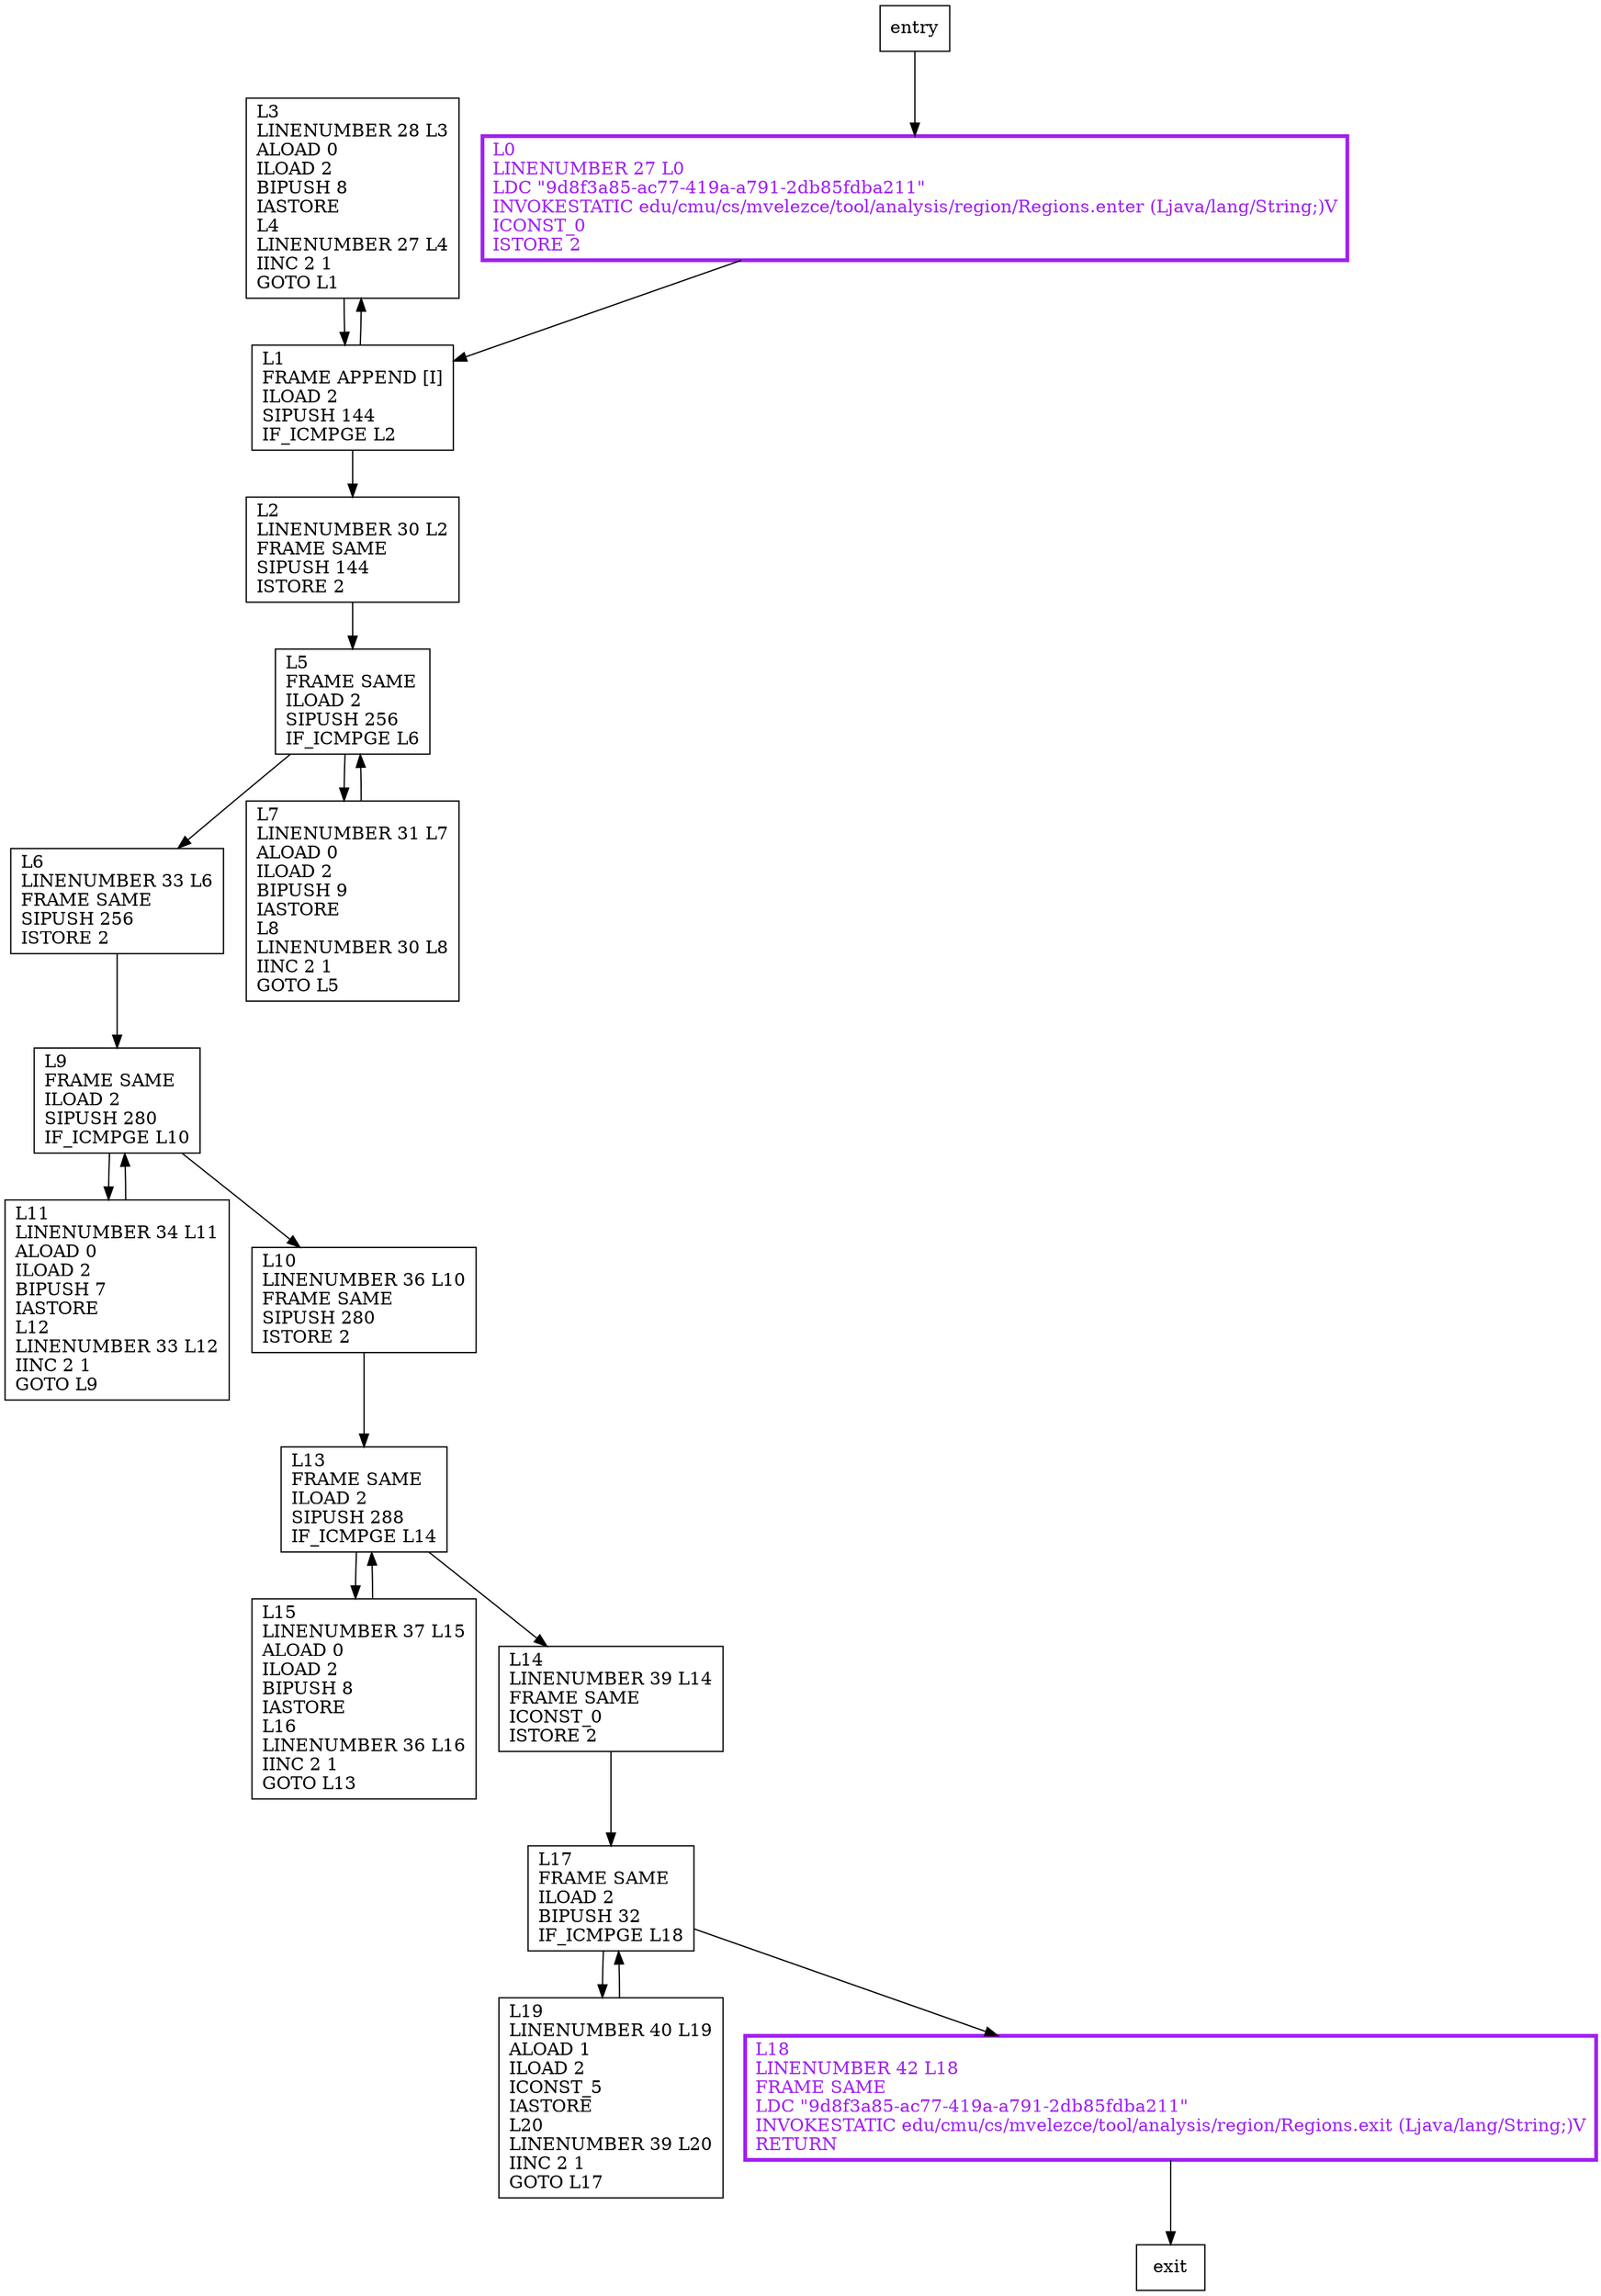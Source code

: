 digraph getFixedTree {
node [shape=record];
213325512 [label="L3\lLINENUMBER 28 L3\lALOAD 0\lILOAD 2\lBIPUSH 8\lIASTORE\lL4\lLINENUMBER 27 L4\lIINC 2 1\lGOTO L1\l"];
568439891 [label="L15\lLINENUMBER 37 L15\lALOAD 0\lILOAD 2\lBIPUSH 8\lIASTORE\lL16\lLINENUMBER 36 L16\lIINC 2 1\lGOTO L13\l"];
1953180688 [label="L5\lFRAME SAME\lILOAD 2\lSIPUSH 256\lIF_ICMPGE L6\l"];
1957272701 [label="L0\lLINENUMBER 27 L0\lLDC \"9d8f3a85-ac77-419a-a791-2db85fdba211\"\lINVOKESTATIC edu/cmu/cs/mvelezce/tool/analysis/region/Regions.enter (Ljava/lang/String;)V\lICONST_0\lISTORE 2\l"];
1496322412 [label="L1\lFRAME APPEND [I]\lILOAD 2\lSIPUSH 144\lIF_ICMPGE L2\l"];
448310980 [label="L18\lLINENUMBER 42 L18\lFRAME SAME\lLDC \"9d8f3a85-ac77-419a-a791-2db85fdba211\"\lINVOKESTATIC edu/cmu/cs/mvelezce/tool/analysis/region/Regions.exit (Ljava/lang/String;)V\lRETURN\l"];
1640117315 [label="L6\lLINENUMBER 33 L6\lFRAME SAME\lSIPUSH 256\lISTORE 2\l"];
697282760 [label="L19\lLINENUMBER 40 L19\lALOAD 1\lILOAD 2\lICONST_5\lIASTORE\lL20\lLINENUMBER 39 L20\lIINC 2 1\lGOTO L17\l"];
764016768 [label="L10\lLINENUMBER 36 L10\lFRAME SAME\lSIPUSH 280\lISTORE 2\l"];
1079927685 [label="L7\lLINENUMBER 31 L7\lALOAD 0\lILOAD 2\lBIPUSH 9\lIASTORE\lL8\lLINENUMBER 30 L8\lIINC 2 1\lGOTO L5\l"];
1812571800 [label="L2\lLINENUMBER 30 L2\lFRAME SAME\lSIPUSH 144\lISTORE 2\l"];
1129187650 [label="L14\lLINENUMBER 39 L14\lFRAME SAME\lICONST_0\lISTORE 2\l"];
1570349406 [label="L11\lLINENUMBER 34 L11\lALOAD 0\lILOAD 2\lBIPUSH 7\lIASTORE\lL12\lLINENUMBER 33 L12\lIINC 2 1\lGOTO L9\l"];
828531296 [label="L13\lFRAME SAME\lILOAD 2\lSIPUSH 288\lIF_ICMPGE L14\l"];
90233478 [label="L17\lFRAME SAME\lILOAD 2\lBIPUSH 32\lIF_ICMPGE L18\l"];
1860743971 [label="L9\lFRAME SAME\lILOAD 2\lSIPUSH 280\lIF_ICMPGE L10\l"];
entry;
exit;
213325512 -> 1496322412;
568439891 -> 828531296;
1953180688 -> 1640117315;
1953180688 -> 1079927685;
1957272701 -> 1496322412;
1496322412 -> 213325512;
1496322412 -> 1812571800;
448310980 -> exit;
entry -> 1957272701;
1640117315 -> 1860743971;
697282760 -> 90233478;
764016768 -> 828531296;
1079927685 -> 1953180688;
1812571800 -> 1953180688;
1129187650 -> 90233478;
1570349406 -> 1860743971;
828531296 -> 568439891;
828531296 -> 1129187650;
90233478 -> 697282760;
90233478 -> 448310980;
1860743971 -> 764016768;
1860743971 -> 1570349406;
1957272701[fontcolor="purple", penwidth=3, color="purple"];
448310980[fontcolor="purple", penwidth=3, color="purple"];
}
